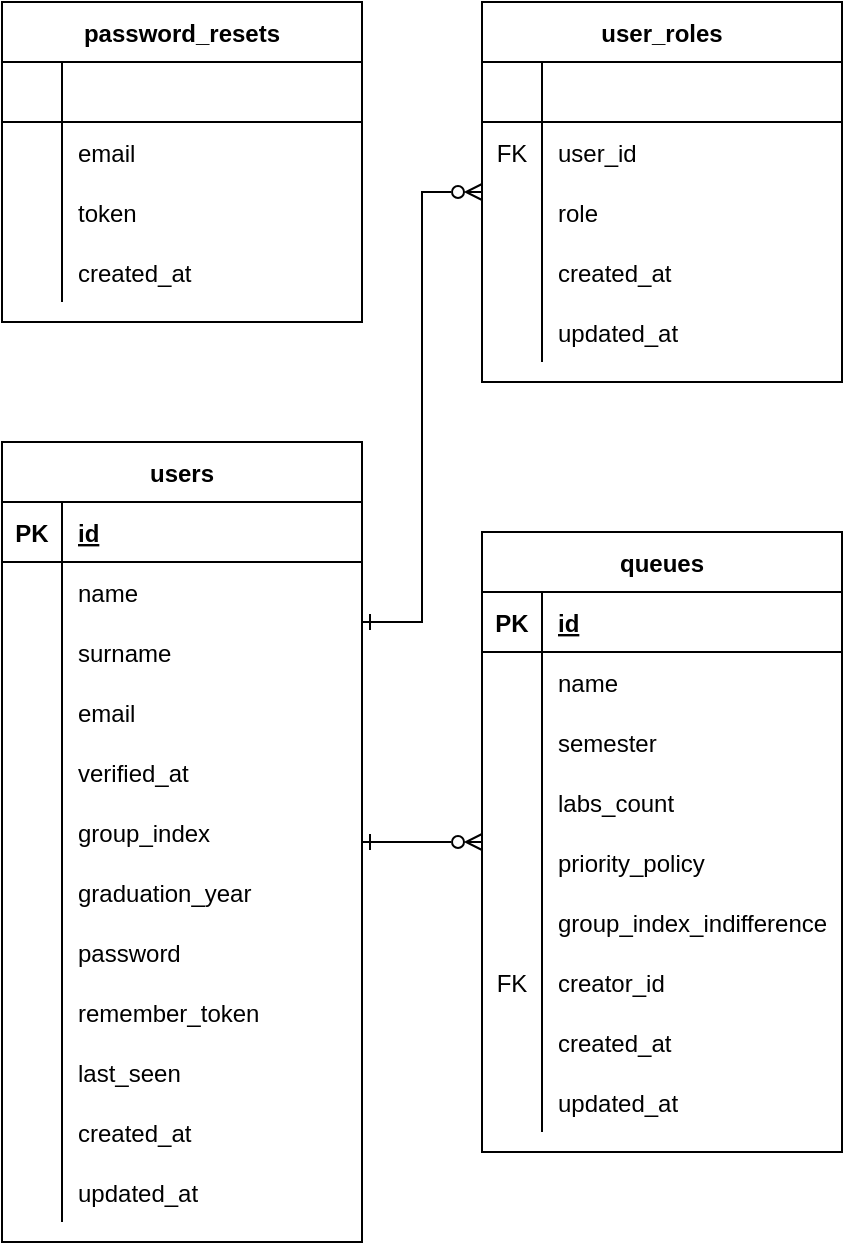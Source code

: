 <mxfile version="17.4.2" type="device"><diagram id="eSmCyZYWv-POi5Xibx4J" name="Page-1"><mxGraphModel dx="1185" dy="1833" grid="1" gridSize="10" guides="1" tooltips="1" connect="1" arrows="1" fold="1" page="1" pageScale="1" pageWidth="850" pageHeight="1100" math="0" shadow="0"><root><mxCell id="0"/><mxCell id="1" parent="0"/><mxCell id="dV7LH_QPgFNUmHeSNDw5-92" style="edgeStyle=orthogonalEdgeStyle;rounded=0;orthogonalLoop=1;jettySize=auto;html=1;startArrow=ERone;startFill=0;endArrow=ERzeroToMany;endFill=0;" edge="1" parent="1" source="dV7LH_QPgFNUmHeSNDw5-1" target="dV7LH_QPgFNUmHeSNDw5-67"><mxGeometry relative="1" as="geometry"/></mxCell><mxCell id="dV7LH_QPgFNUmHeSNDw5-1" value="users" style="shape=table;startSize=30;container=1;collapsible=1;childLayout=tableLayout;fixedRows=1;rowLines=0;fontStyle=1;align=center;resizeLast=1;" vertex="1" parent="1"><mxGeometry x="140" y="120" width="180" height="400" as="geometry"/></mxCell><mxCell id="dV7LH_QPgFNUmHeSNDw5-2" value="" style="shape=tableRow;horizontal=0;startSize=0;swimlaneHead=0;swimlaneBody=0;fillColor=none;collapsible=0;dropTarget=0;points=[[0,0.5],[1,0.5]];portConstraint=eastwest;top=0;left=0;right=0;bottom=1;" vertex="1" parent="dV7LH_QPgFNUmHeSNDw5-1"><mxGeometry y="30" width="180" height="30" as="geometry"/></mxCell><mxCell id="dV7LH_QPgFNUmHeSNDw5-3" value="PK" style="shape=partialRectangle;connectable=0;fillColor=none;top=0;left=0;bottom=0;right=0;fontStyle=1;overflow=hidden;" vertex="1" parent="dV7LH_QPgFNUmHeSNDw5-2"><mxGeometry width="30" height="30" as="geometry"><mxRectangle width="30" height="30" as="alternateBounds"/></mxGeometry></mxCell><mxCell id="dV7LH_QPgFNUmHeSNDw5-4" value="id" style="shape=partialRectangle;connectable=0;fillColor=none;top=0;left=0;bottom=0;right=0;align=left;spacingLeft=6;fontStyle=5;overflow=hidden;" vertex="1" parent="dV7LH_QPgFNUmHeSNDw5-2"><mxGeometry x="30" width="150" height="30" as="geometry"><mxRectangle width="150" height="30" as="alternateBounds"/></mxGeometry></mxCell><mxCell id="dV7LH_QPgFNUmHeSNDw5-5" value="" style="shape=tableRow;horizontal=0;startSize=0;swimlaneHead=0;swimlaneBody=0;fillColor=none;collapsible=0;dropTarget=0;points=[[0,0.5],[1,0.5]];portConstraint=eastwest;top=0;left=0;right=0;bottom=0;" vertex="1" parent="dV7LH_QPgFNUmHeSNDw5-1"><mxGeometry y="60" width="180" height="30" as="geometry"/></mxCell><mxCell id="dV7LH_QPgFNUmHeSNDw5-6" value="" style="shape=partialRectangle;connectable=0;fillColor=none;top=0;left=0;bottom=0;right=0;editable=1;overflow=hidden;" vertex="1" parent="dV7LH_QPgFNUmHeSNDw5-5"><mxGeometry width="30" height="30" as="geometry"><mxRectangle width="30" height="30" as="alternateBounds"/></mxGeometry></mxCell><mxCell id="dV7LH_QPgFNUmHeSNDw5-7" value="name" style="shape=partialRectangle;connectable=0;fillColor=none;top=0;left=0;bottom=0;right=0;align=left;spacingLeft=6;overflow=hidden;" vertex="1" parent="dV7LH_QPgFNUmHeSNDw5-5"><mxGeometry x="30" width="150" height="30" as="geometry"><mxRectangle width="150" height="30" as="alternateBounds"/></mxGeometry></mxCell><mxCell id="dV7LH_QPgFNUmHeSNDw5-8" value="" style="shape=tableRow;horizontal=0;startSize=0;swimlaneHead=0;swimlaneBody=0;fillColor=none;collapsible=0;dropTarget=0;points=[[0,0.5],[1,0.5]];portConstraint=eastwest;top=0;left=0;right=0;bottom=0;" vertex="1" parent="dV7LH_QPgFNUmHeSNDw5-1"><mxGeometry y="90" width="180" height="30" as="geometry"/></mxCell><mxCell id="dV7LH_QPgFNUmHeSNDw5-9" value="" style="shape=partialRectangle;connectable=0;fillColor=none;top=0;left=0;bottom=0;right=0;editable=1;overflow=hidden;" vertex="1" parent="dV7LH_QPgFNUmHeSNDw5-8"><mxGeometry width="30" height="30" as="geometry"><mxRectangle width="30" height="30" as="alternateBounds"/></mxGeometry></mxCell><mxCell id="dV7LH_QPgFNUmHeSNDw5-10" value="surname" style="shape=partialRectangle;connectable=0;fillColor=none;top=0;left=0;bottom=0;right=0;align=left;spacingLeft=6;overflow=hidden;" vertex="1" parent="dV7LH_QPgFNUmHeSNDw5-8"><mxGeometry x="30" width="150" height="30" as="geometry"><mxRectangle width="150" height="30" as="alternateBounds"/></mxGeometry></mxCell><mxCell id="dV7LH_QPgFNUmHeSNDw5-11" value="" style="shape=tableRow;horizontal=0;startSize=0;swimlaneHead=0;swimlaneBody=0;fillColor=none;collapsible=0;dropTarget=0;points=[[0,0.5],[1,0.5]];portConstraint=eastwest;top=0;left=0;right=0;bottom=0;" vertex="1" parent="dV7LH_QPgFNUmHeSNDw5-1"><mxGeometry y="120" width="180" height="30" as="geometry"/></mxCell><mxCell id="dV7LH_QPgFNUmHeSNDw5-12" value="" style="shape=partialRectangle;connectable=0;fillColor=none;top=0;left=0;bottom=0;right=0;editable=1;overflow=hidden;" vertex="1" parent="dV7LH_QPgFNUmHeSNDw5-11"><mxGeometry width="30" height="30" as="geometry"><mxRectangle width="30" height="30" as="alternateBounds"/></mxGeometry></mxCell><mxCell id="dV7LH_QPgFNUmHeSNDw5-13" value="email" style="shape=partialRectangle;connectable=0;fillColor=none;top=0;left=0;bottom=0;right=0;align=left;spacingLeft=6;overflow=hidden;" vertex="1" parent="dV7LH_QPgFNUmHeSNDw5-11"><mxGeometry x="30" width="150" height="30" as="geometry"><mxRectangle width="150" height="30" as="alternateBounds"/></mxGeometry></mxCell><mxCell id="dV7LH_QPgFNUmHeSNDw5-33" value="" style="shape=tableRow;horizontal=0;startSize=0;swimlaneHead=0;swimlaneBody=0;fillColor=none;collapsible=0;dropTarget=0;points=[[0,0.5],[1,0.5]];portConstraint=eastwest;top=0;left=0;right=0;bottom=0;" vertex="1" parent="dV7LH_QPgFNUmHeSNDw5-1"><mxGeometry y="150" width="180" height="30" as="geometry"/></mxCell><mxCell id="dV7LH_QPgFNUmHeSNDw5-34" value="" style="shape=partialRectangle;connectable=0;fillColor=none;top=0;left=0;bottom=0;right=0;editable=1;overflow=hidden;" vertex="1" parent="dV7LH_QPgFNUmHeSNDw5-33"><mxGeometry width="30" height="30" as="geometry"><mxRectangle width="30" height="30" as="alternateBounds"/></mxGeometry></mxCell><mxCell id="dV7LH_QPgFNUmHeSNDw5-35" value="verified_at" style="shape=partialRectangle;connectable=0;fillColor=none;top=0;left=0;bottom=0;right=0;align=left;spacingLeft=6;overflow=hidden;" vertex="1" parent="dV7LH_QPgFNUmHeSNDw5-33"><mxGeometry x="30" width="150" height="30" as="geometry"><mxRectangle width="150" height="30" as="alternateBounds"/></mxGeometry></mxCell><mxCell id="dV7LH_QPgFNUmHeSNDw5-14" value="" style="shape=tableRow;horizontal=0;startSize=0;swimlaneHead=0;swimlaneBody=0;fillColor=none;collapsible=0;dropTarget=0;points=[[0,0.5],[1,0.5]];portConstraint=eastwest;top=0;left=0;right=0;bottom=0;" vertex="1" parent="dV7LH_QPgFNUmHeSNDw5-1"><mxGeometry y="180" width="180" height="30" as="geometry"/></mxCell><mxCell id="dV7LH_QPgFNUmHeSNDw5-15" value="" style="shape=partialRectangle;connectable=0;fillColor=none;top=0;left=0;bottom=0;right=0;editable=1;overflow=hidden;" vertex="1" parent="dV7LH_QPgFNUmHeSNDw5-14"><mxGeometry width="30" height="30" as="geometry"><mxRectangle width="30" height="30" as="alternateBounds"/></mxGeometry></mxCell><mxCell id="dV7LH_QPgFNUmHeSNDw5-16" value="group_index" style="shape=partialRectangle;connectable=0;fillColor=none;top=0;left=0;bottom=0;right=0;align=left;spacingLeft=6;overflow=hidden;" vertex="1" parent="dV7LH_QPgFNUmHeSNDw5-14"><mxGeometry x="30" width="150" height="30" as="geometry"><mxRectangle width="150" height="30" as="alternateBounds"/></mxGeometry></mxCell><mxCell id="dV7LH_QPgFNUmHeSNDw5-36" value="" style="shape=tableRow;horizontal=0;startSize=0;swimlaneHead=0;swimlaneBody=0;fillColor=none;collapsible=0;dropTarget=0;points=[[0,0.5],[1,0.5]];portConstraint=eastwest;top=0;left=0;right=0;bottom=0;" vertex="1" parent="dV7LH_QPgFNUmHeSNDw5-1"><mxGeometry y="210" width="180" height="30" as="geometry"/></mxCell><mxCell id="dV7LH_QPgFNUmHeSNDw5-37" value="" style="shape=partialRectangle;connectable=0;fillColor=none;top=0;left=0;bottom=0;right=0;editable=1;overflow=hidden;" vertex="1" parent="dV7LH_QPgFNUmHeSNDw5-36"><mxGeometry width="30" height="30" as="geometry"><mxRectangle width="30" height="30" as="alternateBounds"/></mxGeometry></mxCell><mxCell id="dV7LH_QPgFNUmHeSNDw5-38" value="graduation_year" style="shape=partialRectangle;connectable=0;fillColor=none;top=0;left=0;bottom=0;right=0;align=left;spacingLeft=6;overflow=hidden;" vertex="1" parent="dV7LH_QPgFNUmHeSNDw5-36"><mxGeometry x="30" width="150" height="30" as="geometry"><mxRectangle width="150" height="30" as="alternateBounds"/></mxGeometry></mxCell><mxCell id="dV7LH_QPgFNUmHeSNDw5-39" value="" style="shape=tableRow;horizontal=0;startSize=0;swimlaneHead=0;swimlaneBody=0;fillColor=none;collapsible=0;dropTarget=0;points=[[0,0.5],[1,0.5]];portConstraint=eastwest;top=0;left=0;right=0;bottom=0;" vertex="1" parent="dV7LH_QPgFNUmHeSNDw5-1"><mxGeometry y="240" width="180" height="30" as="geometry"/></mxCell><mxCell id="dV7LH_QPgFNUmHeSNDw5-40" value="" style="shape=partialRectangle;connectable=0;fillColor=none;top=0;left=0;bottom=0;right=0;editable=1;overflow=hidden;" vertex="1" parent="dV7LH_QPgFNUmHeSNDw5-39"><mxGeometry width="30" height="30" as="geometry"><mxRectangle width="30" height="30" as="alternateBounds"/></mxGeometry></mxCell><mxCell id="dV7LH_QPgFNUmHeSNDw5-41" value="password" style="shape=partialRectangle;connectable=0;fillColor=none;top=0;left=0;bottom=0;right=0;align=left;spacingLeft=6;overflow=hidden;" vertex="1" parent="dV7LH_QPgFNUmHeSNDw5-39"><mxGeometry x="30" width="150" height="30" as="geometry"><mxRectangle width="150" height="30" as="alternateBounds"/></mxGeometry></mxCell><mxCell id="dV7LH_QPgFNUmHeSNDw5-45" value="" style="shape=tableRow;horizontal=0;startSize=0;swimlaneHead=0;swimlaneBody=0;fillColor=none;collapsible=0;dropTarget=0;points=[[0,0.5],[1,0.5]];portConstraint=eastwest;top=0;left=0;right=0;bottom=0;" vertex="1" parent="dV7LH_QPgFNUmHeSNDw5-1"><mxGeometry y="270" width="180" height="30" as="geometry"/></mxCell><mxCell id="dV7LH_QPgFNUmHeSNDw5-46" value="" style="shape=partialRectangle;connectable=0;fillColor=none;top=0;left=0;bottom=0;right=0;editable=1;overflow=hidden;" vertex="1" parent="dV7LH_QPgFNUmHeSNDw5-45"><mxGeometry width="30" height="30" as="geometry"><mxRectangle width="30" height="30" as="alternateBounds"/></mxGeometry></mxCell><mxCell id="dV7LH_QPgFNUmHeSNDw5-47" value="remember_token" style="shape=partialRectangle;connectable=0;fillColor=none;top=0;left=0;bottom=0;right=0;align=left;spacingLeft=6;overflow=hidden;" vertex="1" parent="dV7LH_QPgFNUmHeSNDw5-45"><mxGeometry x="30" width="150" height="30" as="geometry"><mxRectangle width="150" height="30" as="alternateBounds"/></mxGeometry></mxCell><mxCell id="dV7LH_QPgFNUmHeSNDw5-64" value="" style="shape=tableRow;horizontal=0;startSize=0;swimlaneHead=0;swimlaneBody=0;fillColor=none;collapsible=0;dropTarget=0;points=[[0,0.5],[1,0.5]];portConstraint=eastwest;top=0;left=0;right=0;bottom=0;" vertex="1" parent="dV7LH_QPgFNUmHeSNDw5-1"><mxGeometry y="300" width="180" height="30" as="geometry"/></mxCell><mxCell id="dV7LH_QPgFNUmHeSNDw5-65" value="" style="shape=partialRectangle;connectable=0;fillColor=none;top=0;left=0;bottom=0;right=0;editable=1;overflow=hidden;" vertex="1" parent="dV7LH_QPgFNUmHeSNDw5-64"><mxGeometry width="30" height="30" as="geometry"><mxRectangle width="30" height="30" as="alternateBounds"/></mxGeometry></mxCell><mxCell id="dV7LH_QPgFNUmHeSNDw5-66" value="last_seen" style="shape=partialRectangle;connectable=0;fillColor=none;top=0;left=0;bottom=0;right=0;align=left;spacingLeft=6;overflow=hidden;" vertex="1" parent="dV7LH_QPgFNUmHeSNDw5-64"><mxGeometry x="30" width="150" height="30" as="geometry"><mxRectangle width="150" height="30" as="alternateBounds"/></mxGeometry></mxCell><mxCell id="dV7LH_QPgFNUmHeSNDw5-42" value="" style="shape=tableRow;horizontal=0;startSize=0;swimlaneHead=0;swimlaneBody=0;fillColor=none;collapsible=0;dropTarget=0;points=[[0,0.5],[1,0.5]];portConstraint=eastwest;top=0;left=0;right=0;bottom=0;" vertex="1" parent="dV7LH_QPgFNUmHeSNDw5-1"><mxGeometry y="330" width="180" height="30" as="geometry"/></mxCell><mxCell id="dV7LH_QPgFNUmHeSNDw5-43" value="" style="shape=partialRectangle;connectable=0;fillColor=none;top=0;left=0;bottom=0;right=0;editable=1;overflow=hidden;" vertex="1" parent="dV7LH_QPgFNUmHeSNDw5-42"><mxGeometry width="30" height="30" as="geometry"><mxRectangle width="30" height="30" as="alternateBounds"/></mxGeometry></mxCell><mxCell id="dV7LH_QPgFNUmHeSNDw5-44" value="created_at" style="shape=partialRectangle;connectable=0;fillColor=none;top=0;left=0;bottom=0;right=0;align=left;spacingLeft=6;overflow=hidden;" vertex="1" parent="dV7LH_QPgFNUmHeSNDw5-42"><mxGeometry x="30" width="150" height="30" as="geometry"><mxRectangle width="150" height="30" as="alternateBounds"/></mxGeometry></mxCell><mxCell id="dV7LH_QPgFNUmHeSNDw5-48" value="" style="shape=tableRow;horizontal=0;startSize=0;swimlaneHead=0;swimlaneBody=0;fillColor=none;collapsible=0;dropTarget=0;points=[[0,0.5],[1,0.5]];portConstraint=eastwest;top=0;left=0;right=0;bottom=0;" vertex="1" parent="dV7LH_QPgFNUmHeSNDw5-1"><mxGeometry y="360" width="180" height="30" as="geometry"/></mxCell><mxCell id="dV7LH_QPgFNUmHeSNDw5-49" value="" style="shape=partialRectangle;connectable=0;fillColor=none;top=0;left=0;bottom=0;right=0;editable=1;overflow=hidden;" vertex="1" parent="dV7LH_QPgFNUmHeSNDw5-48"><mxGeometry width="30" height="30" as="geometry"><mxRectangle width="30" height="30" as="alternateBounds"/></mxGeometry></mxCell><mxCell id="dV7LH_QPgFNUmHeSNDw5-50" value="updated_at" style="shape=partialRectangle;connectable=0;fillColor=none;top=0;left=0;bottom=0;right=0;align=left;spacingLeft=6;overflow=hidden;" vertex="1" parent="dV7LH_QPgFNUmHeSNDw5-48"><mxGeometry x="30" width="150" height="30" as="geometry"><mxRectangle width="150" height="30" as="alternateBounds"/></mxGeometry></mxCell><mxCell id="dV7LH_QPgFNUmHeSNDw5-51" value="password_resets" style="shape=table;startSize=30;container=1;collapsible=1;childLayout=tableLayout;fixedRows=1;rowLines=0;fontStyle=1;align=center;resizeLast=1;" vertex="1" parent="1"><mxGeometry x="140" y="-100" width="180" height="160" as="geometry"/></mxCell><mxCell id="dV7LH_QPgFNUmHeSNDw5-52" value="" style="shape=tableRow;horizontal=0;startSize=0;swimlaneHead=0;swimlaneBody=0;fillColor=none;collapsible=0;dropTarget=0;points=[[0,0.5],[1,0.5]];portConstraint=eastwest;top=0;left=0;right=0;bottom=1;" vertex="1" parent="dV7LH_QPgFNUmHeSNDw5-51"><mxGeometry y="30" width="180" height="30" as="geometry"/></mxCell><mxCell id="dV7LH_QPgFNUmHeSNDw5-53" value="" style="shape=partialRectangle;connectable=0;fillColor=none;top=0;left=0;bottom=0;right=0;fontStyle=1;overflow=hidden;" vertex="1" parent="dV7LH_QPgFNUmHeSNDw5-52"><mxGeometry width="30" height="30" as="geometry"><mxRectangle width="30" height="30" as="alternateBounds"/></mxGeometry></mxCell><mxCell id="dV7LH_QPgFNUmHeSNDw5-54" value="" style="shape=partialRectangle;connectable=0;fillColor=none;top=0;left=0;bottom=0;right=0;align=left;spacingLeft=6;fontStyle=5;overflow=hidden;" vertex="1" parent="dV7LH_QPgFNUmHeSNDw5-52"><mxGeometry x="30" width="150" height="30" as="geometry"><mxRectangle width="150" height="30" as="alternateBounds"/></mxGeometry></mxCell><mxCell id="dV7LH_QPgFNUmHeSNDw5-55" value="" style="shape=tableRow;horizontal=0;startSize=0;swimlaneHead=0;swimlaneBody=0;fillColor=none;collapsible=0;dropTarget=0;points=[[0,0.5],[1,0.5]];portConstraint=eastwest;top=0;left=0;right=0;bottom=0;" vertex="1" parent="dV7LH_QPgFNUmHeSNDw5-51"><mxGeometry y="60" width="180" height="30" as="geometry"/></mxCell><mxCell id="dV7LH_QPgFNUmHeSNDw5-56" value="" style="shape=partialRectangle;connectable=0;fillColor=none;top=0;left=0;bottom=0;right=0;editable=1;overflow=hidden;" vertex="1" parent="dV7LH_QPgFNUmHeSNDw5-55"><mxGeometry width="30" height="30" as="geometry"><mxRectangle width="30" height="30" as="alternateBounds"/></mxGeometry></mxCell><mxCell id="dV7LH_QPgFNUmHeSNDw5-57" value="email" style="shape=partialRectangle;connectable=0;fillColor=none;top=0;left=0;bottom=0;right=0;align=left;spacingLeft=6;overflow=hidden;" vertex="1" parent="dV7LH_QPgFNUmHeSNDw5-55"><mxGeometry x="30" width="150" height="30" as="geometry"><mxRectangle width="150" height="30" as="alternateBounds"/></mxGeometry></mxCell><mxCell id="dV7LH_QPgFNUmHeSNDw5-58" value="" style="shape=tableRow;horizontal=0;startSize=0;swimlaneHead=0;swimlaneBody=0;fillColor=none;collapsible=0;dropTarget=0;points=[[0,0.5],[1,0.5]];portConstraint=eastwest;top=0;left=0;right=0;bottom=0;" vertex="1" parent="dV7LH_QPgFNUmHeSNDw5-51"><mxGeometry y="90" width="180" height="30" as="geometry"/></mxCell><mxCell id="dV7LH_QPgFNUmHeSNDw5-59" value="" style="shape=partialRectangle;connectable=0;fillColor=none;top=0;left=0;bottom=0;right=0;editable=1;overflow=hidden;" vertex="1" parent="dV7LH_QPgFNUmHeSNDw5-58"><mxGeometry width="30" height="30" as="geometry"><mxRectangle width="30" height="30" as="alternateBounds"/></mxGeometry></mxCell><mxCell id="dV7LH_QPgFNUmHeSNDw5-60" value="token" style="shape=partialRectangle;connectable=0;fillColor=none;top=0;left=0;bottom=0;right=0;align=left;spacingLeft=6;overflow=hidden;" vertex="1" parent="dV7LH_QPgFNUmHeSNDw5-58"><mxGeometry x="30" width="150" height="30" as="geometry"><mxRectangle width="150" height="30" as="alternateBounds"/></mxGeometry></mxCell><mxCell id="dV7LH_QPgFNUmHeSNDw5-61" value="" style="shape=tableRow;horizontal=0;startSize=0;swimlaneHead=0;swimlaneBody=0;fillColor=none;collapsible=0;dropTarget=0;points=[[0,0.5],[1,0.5]];portConstraint=eastwest;top=0;left=0;right=0;bottom=0;" vertex="1" parent="dV7LH_QPgFNUmHeSNDw5-51"><mxGeometry y="120" width="180" height="30" as="geometry"/></mxCell><mxCell id="dV7LH_QPgFNUmHeSNDw5-62" value="" style="shape=partialRectangle;connectable=0;fillColor=none;top=0;left=0;bottom=0;right=0;editable=1;overflow=hidden;" vertex="1" parent="dV7LH_QPgFNUmHeSNDw5-61"><mxGeometry width="30" height="30" as="geometry"><mxRectangle width="30" height="30" as="alternateBounds"/></mxGeometry></mxCell><mxCell id="dV7LH_QPgFNUmHeSNDw5-63" value="created_at" style="shape=partialRectangle;connectable=0;fillColor=none;top=0;left=0;bottom=0;right=0;align=left;spacingLeft=6;overflow=hidden;" vertex="1" parent="dV7LH_QPgFNUmHeSNDw5-61"><mxGeometry x="30" width="150" height="30" as="geometry"><mxRectangle width="150" height="30" as="alternateBounds"/></mxGeometry></mxCell><mxCell id="dV7LH_QPgFNUmHeSNDw5-67" value="queues" style="shape=table;startSize=30;container=1;collapsible=1;childLayout=tableLayout;fixedRows=1;rowLines=0;fontStyle=1;align=center;resizeLast=1;" vertex="1" parent="1"><mxGeometry x="380" y="165" width="180" height="310" as="geometry"/></mxCell><mxCell id="dV7LH_QPgFNUmHeSNDw5-68" value="" style="shape=tableRow;horizontal=0;startSize=0;swimlaneHead=0;swimlaneBody=0;fillColor=none;collapsible=0;dropTarget=0;points=[[0,0.5],[1,0.5]];portConstraint=eastwest;top=0;left=0;right=0;bottom=1;" vertex="1" parent="dV7LH_QPgFNUmHeSNDw5-67"><mxGeometry y="30" width="180" height="30" as="geometry"/></mxCell><mxCell id="dV7LH_QPgFNUmHeSNDw5-69" value="PK" style="shape=partialRectangle;connectable=0;fillColor=none;top=0;left=0;bottom=0;right=0;fontStyle=1;overflow=hidden;" vertex="1" parent="dV7LH_QPgFNUmHeSNDw5-68"><mxGeometry width="30" height="30" as="geometry"><mxRectangle width="30" height="30" as="alternateBounds"/></mxGeometry></mxCell><mxCell id="dV7LH_QPgFNUmHeSNDw5-70" value="id" style="shape=partialRectangle;connectable=0;fillColor=none;top=0;left=0;bottom=0;right=0;align=left;spacingLeft=6;fontStyle=5;overflow=hidden;" vertex="1" parent="dV7LH_QPgFNUmHeSNDw5-68"><mxGeometry x="30" width="150" height="30" as="geometry"><mxRectangle width="150" height="30" as="alternateBounds"/></mxGeometry></mxCell><mxCell id="dV7LH_QPgFNUmHeSNDw5-71" value="" style="shape=tableRow;horizontal=0;startSize=0;swimlaneHead=0;swimlaneBody=0;fillColor=none;collapsible=0;dropTarget=0;points=[[0,0.5],[1,0.5]];portConstraint=eastwest;top=0;left=0;right=0;bottom=0;" vertex="1" parent="dV7LH_QPgFNUmHeSNDw5-67"><mxGeometry y="60" width="180" height="30" as="geometry"/></mxCell><mxCell id="dV7LH_QPgFNUmHeSNDw5-72" value="" style="shape=partialRectangle;connectable=0;fillColor=none;top=0;left=0;bottom=0;right=0;editable=1;overflow=hidden;" vertex="1" parent="dV7LH_QPgFNUmHeSNDw5-71"><mxGeometry width="30" height="30" as="geometry"><mxRectangle width="30" height="30" as="alternateBounds"/></mxGeometry></mxCell><mxCell id="dV7LH_QPgFNUmHeSNDw5-73" value="name" style="shape=partialRectangle;connectable=0;fillColor=none;top=0;left=0;bottom=0;right=0;align=left;spacingLeft=6;overflow=hidden;" vertex="1" parent="dV7LH_QPgFNUmHeSNDw5-71"><mxGeometry x="30" width="150" height="30" as="geometry"><mxRectangle width="150" height="30" as="alternateBounds"/></mxGeometry></mxCell><mxCell id="dV7LH_QPgFNUmHeSNDw5-93" value="" style="shape=tableRow;horizontal=0;startSize=0;swimlaneHead=0;swimlaneBody=0;fillColor=none;collapsible=0;dropTarget=0;points=[[0,0.5],[1,0.5]];portConstraint=eastwest;top=0;left=0;right=0;bottom=0;" vertex="1" parent="dV7LH_QPgFNUmHeSNDw5-67"><mxGeometry y="90" width="180" height="30" as="geometry"/></mxCell><mxCell id="dV7LH_QPgFNUmHeSNDw5-94" value="" style="shape=partialRectangle;connectable=0;fillColor=none;top=0;left=0;bottom=0;right=0;editable=1;overflow=hidden;" vertex="1" parent="dV7LH_QPgFNUmHeSNDw5-93"><mxGeometry width="30" height="30" as="geometry"><mxRectangle width="30" height="30" as="alternateBounds"/></mxGeometry></mxCell><mxCell id="dV7LH_QPgFNUmHeSNDw5-95" value="semester" style="shape=partialRectangle;connectable=0;fillColor=none;top=0;left=0;bottom=0;right=0;align=left;spacingLeft=6;overflow=hidden;" vertex="1" parent="dV7LH_QPgFNUmHeSNDw5-93"><mxGeometry x="30" width="150" height="30" as="geometry"><mxRectangle width="150" height="30" as="alternateBounds"/></mxGeometry></mxCell><mxCell id="dV7LH_QPgFNUmHeSNDw5-74" value="" style="shape=tableRow;horizontal=0;startSize=0;swimlaneHead=0;swimlaneBody=0;fillColor=none;collapsible=0;dropTarget=0;points=[[0,0.5],[1,0.5]];portConstraint=eastwest;top=0;left=0;right=0;bottom=0;" vertex="1" parent="dV7LH_QPgFNUmHeSNDw5-67"><mxGeometry y="120" width="180" height="30" as="geometry"/></mxCell><mxCell id="dV7LH_QPgFNUmHeSNDw5-75" value="" style="shape=partialRectangle;connectable=0;fillColor=none;top=0;left=0;bottom=0;right=0;editable=1;overflow=hidden;" vertex="1" parent="dV7LH_QPgFNUmHeSNDw5-74"><mxGeometry width="30" height="30" as="geometry"><mxRectangle width="30" height="30" as="alternateBounds"/></mxGeometry></mxCell><mxCell id="dV7LH_QPgFNUmHeSNDw5-76" value="labs_count" style="shape=partialRectangle;connectable=0;fillColor=none;top=0;left=0;bottom=0;right=0;align=left;spacingLeft=6;overflow=hidden;" vertex="1" parent="dV7LH_QPgFNUmHeSNDw5-74"><mxGeometry x="30" width="150" height="30" as="geometry"><mxRectangle width="150" height="30" as="alternateBounds"/></mxGeometry></mxCell><mxCell id="dV7LH_QPgFNUmHeSNDw5-77" value="" style="shape=tableRow;horizontal=0;startSize=0;swimlaneHead=0;swimlaneBody=0;fillColor=none;collapsible=0;dropTarget=0;points=[[0,0.5],[1,0.5]];portConstraint=eastwest;top=0;left=0;right=0;bottom=0;" vertex="1" parent="dV7LH_QPgFNUmHeSNDw5-67"><mxGeometry y="150" width="180" height="30" as="geometry"/></mxCell><mxCell id="dV7LH_QPgFNUmHeSNDw5-78" value="" style="shape=partialRectangle;connectable=0;fillColor=none;top=0;left=0;bottom=0;right=0;editable=1;overflow=hidden;" vertex="1" parent="dV7LH_QPgFNUmHeSNDw5-77"><mxGeometry width="30" height="30" as="geometry"><mxRectangle width="30" height="30" as="alternateBounds"/></mxGeometry></mxCell><mxCell id="dV7LH_QPgFNUmHeSNDw5-79" value="priority_policy" style="shape=partialRectangle;connectable=0;fillColor=none;top=0;left=0;bottom=0;right=0;align=left;spacingLeft=6;overflow=hidden;" vertex="1" parent="dV7LH_QPgFNUmHeSNDw5-77"><mxGeometry x="30" width="150" height="30" as="geometry"><mxRectangle width="150" height="30" as="alternateBounds"/></mxGeometry></mxCell><mxCell id="dV7LH_QPgFNUmHeSNDw5-80" value="" style="shape=tableRow;horizontal=0;startSize=0;swimlaneHead=0;swimlaneBody=0;fillColor=none;collapsible=0;dropTarget=0;points=[[0,0.5],[1,0.5]];portConstraint=eastwest;top=0;left=0;right=0;bottom=0;" vertex="1" parent="dV7LH_QPgFNUmHeSNDw5-67"><mxGeometry y="180" width="180" height="30" as="geometry"/></mxCell><mxCell id="dV7LH_QPgFNUmHeSNDw5-81" value="" style="shape=partialRectangle;connectable=0;fillColor=none;top=0;left=0;bottom=0;right=0;editable=1;overflow=hidden;" vertex="1" parent="dV7LH_QPgFNUmHeSNDw5-80"><mxGeometry width="30" height="30" as="geometry"><mxRectangle width="30" height="30" as="alternateBounds"/></mxGeometry></mxCell><mxCell id="dV7LH_QPgFNUmHeSNDw5-82" value="group_index_indifference" style="shape=partialRectangle;connectable=0;fillColor=none;top=0;left=0;bottom=0;right=0;align=left;spacingLeft=6;overflow=hidden;" vertex="1" parent="dV7LH_QPgFNUmHeSNDw5-80"><mxGeometry x="30" width="150" height="30" as="geometry"><mxRectangle width="150" height="30" as="alternateBounds"/></mxGeometry></mxCell><mxCell id="dV7LH_QPgFNUmHeSNDw5-89" value="" style="shape=tableRow;horizontal=0;startSize=0;swimlaneHead=0;swimlaneBody=0;fillColor=none;collapsible=0;dropTarget=0;points=[[0,0.5],[1,0.5]];portConstraint=eastwest;top=0;left=0;right=0;bottom=0;" vertex="1" parent="dV7LH_QPgFNUmHeSNDw5-67"><mxGeometry y="210" width="180" height="30" as="geometry"/></mxCell><mxCell id="dV7LH_QPgFNUmHeSNDw5-90" value="FK" style="shape=partialRectangle;connectable=0;fillColor=none;top=0;left=0;bottom=0;right=0;editable=1;overflow=hidden;" vertex="1" parent="dV7LH_QPgFNUmHeSNDw5-89"><mxGeometry width="30" height="30" as="geometry"><mxRectangle width="30" height="30" as="alternateBounds"/></mxGeometry></mxCell><mxCell id="dV7LH_QPgFNUmHeSNDw5-91" value="creator_id" style="shape=partialRectangle;connectable=0;fillColor=none;top=0;left=0;bottom=0;right=0;align=left;spacingLeft=6;overflow=hidden;" vertex="1" parent="dV7LH_QPgFNUmHeSNDw5-89"><mxGeometry x="30" width="150" height="30" as="geometry"><mxRectangle width="150" height="30" as="alternateBounds"/></mxGeometry></mxCell><mxCell id="dV7LH_QPgFNUmHeSNDw5-83" value="" style="shape=tableRow;horizontal=0;startSize=0;swimlaneHead=0;swimlaneBody=0;fillColor=none;collapsible=0;dropTarget=0;points=[[0,0.5],[1,0.5]];portConstraint=eastwest;top=0;left=0;right=0;bottom=0;" vertex="1" parent="dV7LH_QPgFNUmHeSNDw5-67"><mxGeometry y="240" width="180" height="30" as="geometry"/></mxCell><mxCell id="dV7LH_QPgFNUmHeSNDw5-84" value="" style="shape=partialRectangle;connectable=0;fillColor=none;top=0;left=0;bottom=0;right=0;editable=1;overflow=hidden;" vertex="1" parent="dV7LH_QPgFNUmHeSNDw5-83"><mxGeometry width="30" height="30" as="geometry"><mxRectangle width="30" height="30" as="alternateBounds"/></mxGeometry></mxCell><mxCell id="dV7LH_QPgFNUmHeSNDw5-85" value="created_at" style="shape=partialRectangle;connectable=0;fillColor=none;top=0;left=0;bottom=0;right=0;align=left;spacingLeft=6;overflow=hidden;" vertex="1" parent="dV7LH_QPgFNUmHeSNDw5-83"><mxGeometry x="30" width="150" height="30" as="geometry"><mxRectangle width="150" height="30" as="alternateBounds"/></mxGeometry></mxCell><mxCell id="dV7LH_QPgFNUmHeSNDw5-86" value="" style="shape=tableRow;horizontal=0;startSize=0;swimlaneHead=0;swimlaneBody=0;fillColor=none;collapsible=0;dropTarget=0;points=[[0,0.5],[1,0.5]];portConstraint=eastwest;top=0;left=0;right=0;bottom=0;" vertex="1" parent="dV7LH_QPgFNUmHeSNDw5-67"><mxGeometry y="270" width="180" height="30" as="geometry"/></mxCell><mxCell id="dV7LH_QPgFNUmHeSNDw5-87" value="" style="shape=partialRectangle;connectable=0;fillColor=none;top=0;left=0;bottom=0;right=0;editable=1;overflow=hidden;" vertex="1" parent="dV7LH_QPgFNUmHeSNDw5-86"><mxGeometry width="30" height="30" as="geometry"><mxRectangle width="30" height="30" as="alternateBounds"/></mxGeometry></mxCell><mxCell id="dV7LH_QPgFNUmHeSNDw5-88" value="updated_at" style="shape=partialRectangle;connectable=0;fillColor=none;top=0;left=0;bottom=0;right=0;align=left;spacingLeft=6;overflow=hidden;" vertex="1" parent="dV7LH_QPgFNUmHeSNDw5-86"><mxGeometry x="30" width="150" height="30" as="geometry"><mxRectangle width="150" height="30" as="alternateBounds"/></mxGeometry></mxCell><mxCell id="dV7LH_QPgFNUmHeSNDw5-112" style="edgeStyle=orthogonalEdgeStyle;rounded=0;orthogonalLoop=1;jettySize=auto;html=1;startArrow=ERone;startFill=0;endArrow=ERzeroToMany;endFill=0;" edge="1" parent="1" source="dV7LH_QPgFNUmHeSNDw5-1" target="dV7LH_QPgFNUmHeSNDw5-96"><mxGeometry relative="1" as="geometry"><Array as="points"><mxPoint x="350" y="210"/><mxPoint x="350" y="-5"/></Array></mxGeometry></mxCell><mxCell id="dV7LH_QPgFNUmHeSNDw5-96" value="user_roles" style="shape=table;startSize=30;container=1;collapsible=1;childLayout=tableLayout;fixedRows=1;rowLines=0;fontStyle=1;align=center;resizeLast=1;" vertex="1" parent="1"><mxGeometry x="380" y="-100" width="180" height="190" as="geometry"/></mxCell><mxCell id="dV7LH_QPgFNUmHeSNDw5-97" value="" style="shape=tableRow;horizontal=0;startSize=0;swimlaneHead=0;swimlaneBody=0;fillColor=none;collapsible=0;dropTarget=0;points=[[0,0.5],[1,0.5]];portConstraint=eastwest;top=0;left=0;right=0;bottom=1;" vertex="1" parent="dV7LH_QPgFNUmHeSNDw5-96"><mxGeometry y="30" width="180" height="30" as="geometry"/></mxCell><mxCell id="dV7LH_QPgFNUmHeSNDw5-98" value="" style="shape=partialRectangle;connectable=0;fillColor=none;top=0;left=0;bottom=0;right=0;fontStyle=1;overflow=hidden;" vertex="1" parent="dV7LH_QPgFNUmHeSNDw5-97"><mxGeometry width="30" height="30" as="geometry"><mxRectangle width="30" height="30" as="alternateBounds"/></mxGeometry></mxCell><mxCell id="dV7LH_QPgFNUmHeSNDw5-99" value="" style="shape=partialRectangle;connectable=0;fillColor=none;top=0;left=0;bottom=0;right=0;align=left;spacingLeft=6;fontStyle=5;overflow=hidden;" vertex="1" parent="dV7LH_QPgFNUmHeSNDw5-97"><mxGeometry x="30" width="150" height="30" as="geometry"><mxRectangle width="150" height="30" as="alternateBounds"/></mxGeometry></mxCell><mxCell id="dV7LH_QPgFNUmHeSNDw5-100" value="" style="shape=tableRow;horizontal=0;startSize=0;swimlaneHead=0;swimlaneBody=0;fillColor=none;collapsible=0;dropTarget=0;points=[[0,0.5],[1,0.5]];portConstraint=eastwest;top=0;left=0;right=0;bottom=0;" vertex="1" parent="dV7LH_QPgFNUmHeSNDw5-96"><mxGeometry y="60" width="180" height="30" as="geometry"/></mxCell><mxCell id="dV7LH_QPgFNUmHeSNDw5-101" value="FK" style="shape=partialRectangle;connectable=0;fillColor=none;top=0;left=0;bottom=0;right=0;editable=1;overflow=hidden;" vertex="1" parent="dV7LH_QPgFNUmHeSNDw5-100"><mxGeometry width="30" height="30" as="geometry"><mxRectangle width="30" height="30" as="alternateBounds"/></mxGeometry></mxCell><mxCell id="dV7LH_QPgFNUmHeSNDw5-102" value="user_id" style="shape=partialRectangle;connectable=0;fillColor=none;top=0;left=0;bottom=0;right=0;align=left;spacingLeft=6;overflow=hidden;" vertex="1" parent="dV7LH_QPgFNUmHeSNDw5-100"><mxGeometry x="30" width="150" height="30" as="geometry"><mxRectangle width="150" height="30" as="alternateBounds"/></mxGeometry></mxCell><mxCell id="dV7LH_QPgFNUmHeSNDw5-103" value="" style="shape=tableRow;horizontal=0;startSize=0;swimlaneHead=0;swimlaneBody=0;fillColor=none;collapsible=0;dropTarget=0;points=[[0,0.5],[1,0.5]];portConstraint=eastwest;top=0;left=0;right=0;bottom=0;" vertex="1" parent="dV7LH_QPgFNUmHeSNDw5-96"><mxGeometry y="90" width="180" height="30" as="geometry"/></mxCell><mxCell id="dV7LH_QPgFNUmHeSNDw5-104" value="" style="shape=partialRectangle;connectable=0;fillColor=none;top=0;left=0;bottom=0;right=0;editable=1;overflow=hidden;" vertex="1" parent="dV7LH_QPgFNUmHeSNDw5-103"><mxGeometry width="30" height="30" as="geometry"><mxRectangle width="30" height="30" as="alternateBounds"/></mxGeometry></mxCell><mxCell id="dV7LH_QPgFNUmHeSNDw5-105" value="role" style="shape=partialRectangle;connectable=0;fillColor=none;top=0;left=0;bottom=0;right=0;align=left;spacingLeft=6;overflow=hidden;" vertex="1" parent="dV7LH_QPgFNUmHeSNDw5-103"><mxGeometry x="30" width="150" height="30" as="geometry"><mxRectangle width="150" height="30" as="alternateBounds"/></mxGeometry></mxCell><mxCell id="dV7LH_QPgFNUmHeSNDw5-106" value="" style="shape=tableRow;horizontal=0;startSize=0;swimlaneHead=0;swimlaneBody=0;fillColor=none;collapsible=0;dropTarget=0;points=[[0,0.5],[1,0.5]];portConstraint=eastwest;top=0;left=0;right=0;bottom=0;" vertex="1" parent="dV7LH_QPgFNUmHeSNDw5-96"><mxGeometry y="120" width="180" height="30" as="geometry"/></mxCell><mxCell id="dV7LH_QPgFNUmHeSNDw5-107" value="" style="shape=partialRectangle;connectable=0;fillColor=none;top=0;left=0;bottom=0;right=0;editable=1;overflow=hidden;" vertex="1" parent="dV7LH_QPgFNUmHeSNDw5-106"><mxGeometry width="30" height="30" as="geometry"><mxRectangle width="30" height="30" as="alternateBounds"/></mxGeometry></mxCell><mxCell id="dV7LH_QPgFNUmHeSNDw5-108" value="created_at" style="shape=partialRectangle;connectable=0;fillColor=none;top=0;left=0;bottom=0;right=0;align=left;spacingLeft=6;overflow=hidden;" vertex="1" parent="dV7LH_QPgFNUmHeSNDw5-106"><mxGeometry x="30" width="150" height="30" as="geometry"><mxRectangle width="150" height="30" as="alternateBounds"/></mxGeometry></mxCell><mxCell id="dV7LH_QPgFNUmHeSNDw5-109" value="" style="shape=tableRow;horizontal=0;startSize=0;swimlaneHead=0;swimlaneBody=0;fillColor=none;collapsible=0;dropTarget=0;points=[[0,0.5],[1,0.5]];portConstraint=eastwest;top=0;left=0;right=0;bottom=0;" vertex="1" parent="dV7LH_QPgFNUmHeSNDw5-96"><mxGeometry y="150" width="180" height="30" as="geometry"/></mxCell><mxCell id="dV7LH_QPgFNUmHeSNDw5-110" value="" style="shape=partialRectangle;connectable=0;fillColor=none;top=0;left=0;bottom=0;right=0;editable=1;overflow=hidden;" vertex="1" parent="dV7LH_QPgFNUmHeSNDw5-109"><mxGeometry width="30" height="30" as="geometry"><mxRectangle width="30" height="30" as="alternateBounds"/></mxGeometry></mxCell><mxCell id="dV7LH_QPgFNUmHeSNDw5-111" value="updated_at" style="shape=partialRectangle;connectable=0;fillColor=none;top=0;left=0;bottom=0;right=0;align=left;spacingLeft=6;overflow=hidden;" vertex="1" parent="dV7LH_QPgFNUmHeSNDw5-109"><mxGeometry x="30" width="150" height="30" as="geometry"><mxRectangle width="150" height="30" as="alternateBounds"/></mxGeometry></mxCell></root></mxGraphModel></diagram></mxfile>